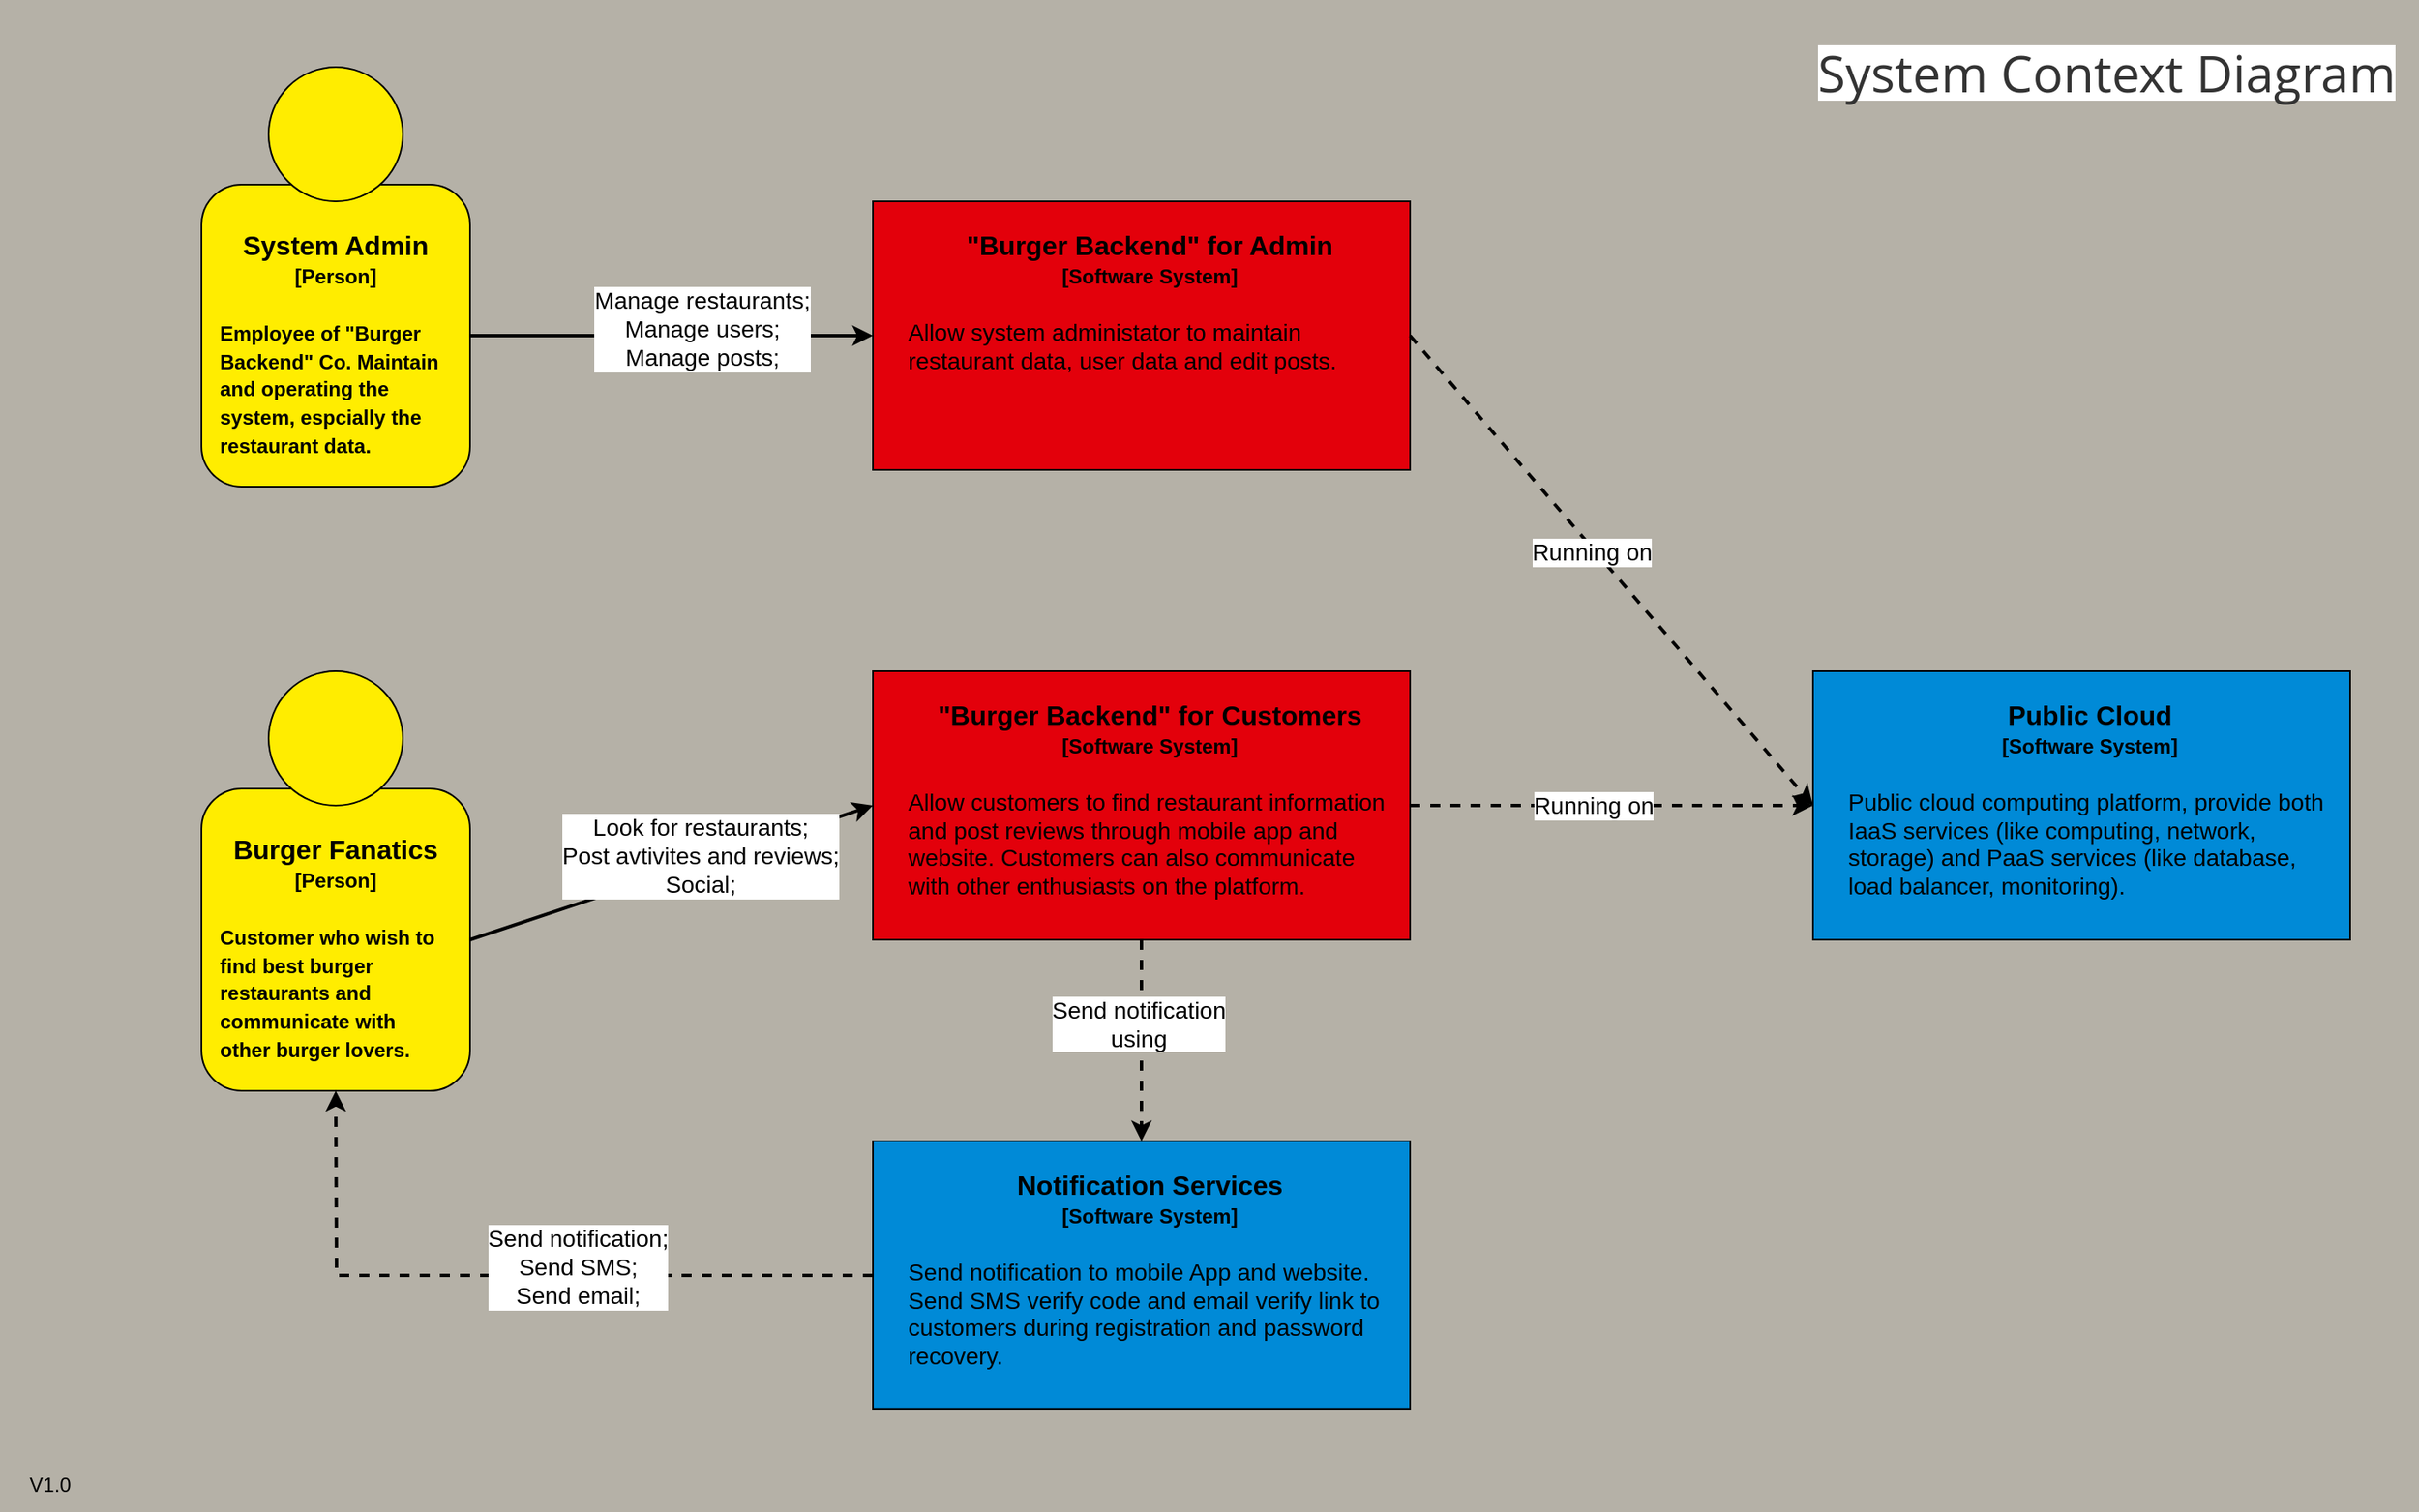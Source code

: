 <mxfile version="18.0.1" type="device"><diagram id="9zA4LoZPfYaX7jBFmIGM" name="第 1 页"><mxGraphModel dx="1422" dy="865" grid="1" gridSize="10" guides="1" tooltips="1" connect="1" arrows="1" fold="1" page="1" pageScale="1" pageWidth="1600" pageHeight="900" background="#B5B1A7" math="0" shadow="0"><root><mxCell id="0"/><mxCell id="1" parent="0"/><mxCell id="Gh7ZazyBnMjU0kyU8HRh-7" value="" style="group" parent="1" vertex="1" connectable="0"><mxGeometry x="120" y="400" width="160" height="250" as="geometry"/></mxCell><mxCell id="Gh7ZazyBnMjU0kyU8HRh-2" value="" style="rounded=1;whiteSpace=wrap;html=1;fillColor=#ffed00;" parent="Gh7ZazyBnMjU0kyU8HRh-7" vertex="1"><mxGeometry y="70" width="160" height="180" as="geometry"/></mxCell><mxCell id="Gh7ZazyBnMjU0kyU8HRh-3" value="&lt;font style=&quot;font-size: 16px;&quot;&gt;Burger Fanatics&lt;br&gt;&lt;/font&gt;&lt;font style=&quot;&quot;&gt;&lt;font style=&quot;font-size: 12px;&quot;&gt;[Person]&lt;/font&gt;&lt;br&gt;&lt;br&gt;&lt;div style=&quot;text-align: left;&quot;&gt;&lt;span style=&quot;background-color: initial;&quot;&gt;&lt;font style=&quot;font-size: 12px;&quot;&gt;Customer who wish to find best burger restaurants and communicate with other burger lovers.&lt;/font&gt;&lt;/span&gt;&lt;/div&gt;&lt;/font&gt;" style="text;html=1;strokeColor=none;fillColor=none;align=center;verticalAlign=top;whiteSpace=wrap;rounded=0;fontColor=#000000;fontStyle=1;fontSize=14;" parent="Gh7ZazyBnMjU0kyU8HRh-7" vertex="1"><mxGeometry x="10" y="90" width="140" height="150" as="geometry"/></mxCell><mxCell id="Gh7ZazyBnMjU0kyU8HRh-1" value="" style="ellipse;whiteSpace=wrap;html=1;aspect=fixed;fillColor=#ffed00;" parent="Gh7ZazyBnMjU0kyU8HRh-7" vertex="1"><mxGeometry x="40" width="80" height="80" as="geometry"/></mxCell><mxCell id="Gh7ZazyBnMjU0kyU8HRh-8" value="" style="group" parent="1" vertex="1" connectable="0"><mxGeometry x="120" y="40" width="160" height="250" as="geometry"/></mxCell><mxCell id="Gh7ZazyBnMjU0kyU8HRh-9" value="" style="rounded=1;whiteSpace=wrap;html=1;fillColor=#ffed00;" parent="Gh7ZazyBnMjU0kyU8HRh-8" vertex="1"><mxGeometry y="70" width="160" height="180" as="geometry"/></mxCell><mxCell id="Gh7ZazyBnMjU0kyU8HRh-10" value="&lt;font style=&quot;font-size: 16px;&quot;&gt;System Admin&lt;br&gt;&lt;/font&gt;&lt;font style=&quot;&quot;&gt;&lt;font style=&quot;font-size: 12px;&quot;&gt;[Person]&lt;/font&gt;&lt;br&gt;&lt;br&gt;&lt;div style=&quot;text-align: left;&quot;&gt;&lt;span style=&quot;background-color: initial;&quot;&gt;&lt;font style=&quot;font-size: 12px;&quot;&gt;Employee of &quot;Burger Backend&quot; Co. Maintain and operating the system, espcially the restaurant data.&lt;/font&gt;&lt;/span&gt;&lt;/div&gt;&lt;/font&gt;" style="text;html=1;strokeColor=none;fillColor=none;align=center;verticalAlign=top;whiteSpace=wrap;rounded=0;fontColor=#000000;fontStyle=1;fontSize=14;" parent="Gh7ZazyBnMjU0kyU8HRh-8" vertex="1"><mxGeometry x="10" y="90" width="140" height="150" as="geometry"/></mxCell><mxCell id="Gh7ZazyBnMjU0kyU8HRh-11" value="" style="ellipse;whiteSpace=wrap;html=1;aspect=fixed;fillColor=#ffed00;" parent="Gh7ZazyBnMjU0kyU8HRh-8" vertex="1"><mxGeometry x="40" width="80" height="80" as="geometry"/></mxCell><mxCell id="Gh7ZazyBnMjU0kyU8HRh-15" value="" style="group" parent="1" vertex="1" connectable="0"><mxGeometry x="520" y="400" width="320" height="160" as="geometry"/></mxCell><mxCell id="Gh7ZazyBnMjU0kyU8HRh-13" value="" style="rounded=0;whiteSpace=wrap;html=1;fontSize=12;fontColor=#FFFFFF;fillColor=#e3000b;" parent="Gh7ZazyBnMjU0kyU8HRh-15" vertex="1"><mxGeometry width="320" height="160" as="geometry"/></mxCell><mxCell id="Gh7ZazyBnMjU0kyU8HRh-14" value="&lt;font style=&quot;font-size: 16px;&quot;&gt;&quot;Burger Backend&quot; for Customers&lt;br&gt;&lt;/font&gt;&lt;font style=&quot;&quot;&gt;&lt;font style=&quot;font-size: 12px;&quot;&gt;[Software System]&lt;/font&gt;&lt;br&gt;&lt;br&gt;&lt;div style=&quot;text-align: left;&quot;&gt;&lt;span style=&quot;font-weight: normal;&quot;&gt;Allow customers to find restaurant information and post reviews through mobile app and website. Customers can also communicate with other enthusiasts on the platform.&lt;/span&gt;&lt;br&gt;&lt;/div&gt;&lt;/font&gt;" style="text;html=1;strokeColor=none;fillColor=none;align=center;verticalAlign=top;whiteSpace=wrap;rounded=0;fontColor=#000000;fontStyle=1;fontSize=14;" parent="Gh7ZazyBnMjU0kyU8HRh-15" vertex="1"><mxGeometry x="20" y="10" width="290" height="140" as="geometry"/></mxCell><mxCell id="Gh7ZazyBnMjU0kyU8HRh-16" value="" style="group" parent="1" vertex="1" connectable="0"><mxGeometry x="520" y="120" width="320" height="160" as="geometry"/></mxCell><mxCell id="Gh7ZazyBnMjU0kyU8HRh-17" value="" style="rounded=0;whiteSpace=wrap;html=1;fontSize=12;fontColor=#FFFFFF;fillColor=#e3000b;" parent="Gh7ZazyBnMjU0kyU8HRh-16" vertex="1"><mxGeometry width="320" height="160" as="geometry"/></mxCell><mxCell id="Gh7ZazyBnMjU0kyU8HRh-18" value="&lt;font style=&quot;font-size: 16px;&quot;&gt;&quot;Burger Backend&quot; for Admin&lt;br&gt;&lt;/font&gt;&lt;font style=&quot;&quot;&gt;&lt;font style=&quot;font-size: 12px;&quot;&gt;[Software System]&lt;/font&gt;&lt;br&gt;&lt;br&gt;&lt;div style=&quot;text-align: left;&quot;&gt;&lt;span style=&quot;font-weight: normal;&quot;&gt;Allow system administator to maintain restaurant &lt;/span&gt;&lt;span style=&quot;font-weight: normal;&quot;&gt;data, user data and edit posts.&lt;/span&gt;&lt;br&gt;&lt;/div&gt;&lt;/font&gt;" style="text;html=1;strokeColor=none;fillColor=none;align=center;verticalAlign=top;whiteSpace=wrap;rounded=0;fontColor=#000000;fontStyle=1;fontSize=14;" parent="Gh7ZazyBnMjU0kyU8HRh-16" vertex="1"><mxGeometry x="20" y="10" width="290" height="140" as="geometry"/></mxCell><mxCell id="Gh7ZazyBnMjU0kyU8HRh-19" value="" style="group" parent="1" vertex="1" connectable="0"><mxGeometry x="520" y="680" width="320" height="160" as="geometry"/></mxCell><mxCell id="Gh7ZazyBnMjU0kyU8HRh-20" value="" style="rounded=0;whiteSpace=wrap;html=1;fontSize=12;fontColor=#FFFFFF;fillColor=#008AD7;" parent="Gh7ZazyBnMjU0kyU8HRh-19" vertex="1"><mxGeometry width="320" height="160" as="geometry"/></mxCell><mxCell id="Gh7ZazyBnMjU0kyU8HRh-21" value="&lt;font style=&quot;font-size: 16px;&quot;&gt;Notification Services&lt;br&gt;&lt;/font&gt;&lt;font style=&quot;&quot;&gt;&lt;font style=&quot;font-size: 12px;&quot;&gt;[Software System]&lt;/font&gt;&lt;br&gt;&lt;br&gt;&lt;div style=&quot;text-align: left;&quot;&gt;&lt;span style=&quot;font-weight: normal;&quot;&gt;Send notification to mobile App and website. Send SMS verify code and email verify link to customers during registration and password recovery.&lt;/span&gt;&lt;br&gt;&lt;/div&gt;&lt;/font&gt;" style="text;html=1;strokeColor=none;fillColor=none;align=center;verticalAlign=top;whiteSpace=wrap;rounded=0;fontColor=#000000;fontStyle=1;fontSize=14;" parent="Gh7ZazyBnMjU0kyU8HRh-19" vertex="1"><mxGeometry x="20" y="10" width="290" height="140" as="geometry"/></mxCell><mxCell id="Gh7ZazyBnMjU0kyU8HRh-22" value="" style="group" parent="1" vertex="1" connectable="0"><mxGeometry x="1080" y="400" width="320" height="160" as="geometry"/></mxCell><mxCell id="Gh7ZazyBnMjU0kyU8HRh-23" value="" style="rounded=0;whiteSpace=wrap;html=1;fontSize=12;fontColor=#FFFFFF;fillColor=#008AD7;" parent="Gh7ZazyBnMjU0kyU8HRh-22" vertex="1"><mxGeometry width="320" height="160" as="geometry"/></mxCell><mxCell id="Gh7ZazyBnMjU0kyU8HRh-24" value="&lt;font style=&quot;font-size: 16px;&quot;&gt;Public Cloud&lt;br&gt;&lt;/font&gt;&lt;font style=&quot;&quot;&gt;&lt;font style=&quot;font-size: 12px;&quot;&gt;[Software System]&lt;/font&gt;&lt;br&gt;&lt;br&gt;&lt;div style=&quot;text-align: left;&quot;&gt;&lt;span style=&quot;font-weight: normal;&quot;&gt;Public cloud computing platform, provide both IaaS services (like computing, network, storage) and PaaS services (like database, load balancer, monitoring).&lt;/span&gt;&lt;br&gt;&lt;/div&gt;&lt;/font&gt;" style="text;html=1;strokeColor=none;fillColor=none;align=center;verticalAlign=top;whiteSpace=wrap;rounded=0;fontColor=#000000;fontStyle=1;fontSize=14;" parent="Gh7ZazyBnMjU0kyU8HRh-22" vertex="1"><mxGeometry x="20" y="10" width="290" height="140" as="geometry"/></mxCell><mxCell id="Gh7ZazyBnMjU0kyU8HRh-25" value="" style="endArrow=classic;html=1;rounded=0;fontSize=12;fontColor=#000000;strokeWidth=2;exitX=1;exitY=0.5;exitDx=0;exitDy=0;entryX=0;entryY=0.5;entryDx=0;entryDy=0;" parent="1" source="Gh7ZazyBnMjU0kyU8HRh-2" target="Gh7ZazyBnMjU0kyU8HRh-13" edge="1"><mxGeometry width="50" height="50" relative="1" as="geometry"><mxPoint x="290" y="200" as="sourcePoint"/><mxPoint x="510" y="200" as="targetPoint"/></mxGeometry></mxCell><mxCell id="Gh7ZazyBnMjU0kyU8HRh-26" value="Look for restaurants;&lt;br&gt;Post avtivites and reviews;&lt;br&gt;Social;" style="edgeLabel;html=1;align=center;verticalAlign=middle;resizable=0;points=[];fontSize=14;fontColor=#000000;" parent="Gh7ZazyBnMjU0kyU8HRh-25" vertex="1" connectable="0"><mxGeometry x="0.15" y="4" relative="1" as="geometry"><mxPoint as="offset"/></mxGeometry></mxCell><mxCell id="Gh7ZazyBnMjU0kyU8HRh-29" style="edgeStyle=orthogonalEdgeStyle;rounded=0;orthogonalLoop=1;jettySize=auto;html=1;fontSize=14;fontColor=#000000;strokeWidth=2;dashed=1;" parent="1" source="Gh7ZazyBnMjU0kyU8HRh-20" edge="1"><mxGeometry relative="1" as="geometry"><mxPoint x="200" y="650" as="targetPoint"/></mxGeometry></mxCell><mxCell id="Gh7ZazyBnMjU0kyU8HRh-30" value="Send notification;&lt;br&gt;Send SMS;&lt;br&gt;Send email;" style="edgeLabel;html=1;align=center;verticalAlign=middle;resizable=0;points=[];fontSize=14;fontColor=#000000;" parent="Gh7ZazyBnMjU0kyU8HRh-29" vertex="1" connectable="0"><mxGeometry x="-0.181" y="-5" relative="1" as="geometry"><mxPoint as="offset"/></mxGeometry></mxCell><mxCell id="Gh7ZazyBnMjU0kyU8HRh-34" value="" style="endArrow=classic;html=1;rounded=0;fontSize=12;fontColor=#000000;strokeWidth=2;exitX=1;exitY=0.5;exitDx=0;exitDy=0;" parent="1" target="Gh7ZazyBnMjU0kyU8HRh-17" edge="1"><mxGeometry width="50" height="50" relative="1" as="geometry"><mxPoint x="280" y="200" as="sourcePoint"/><mxPoint x="520" y="120" as="targetPoint"/></mxGeometry></mxCell><mxCell id="Gh7ZazyBnMjU0kyU8HRh-35" value="Manage restaurants;&lt;br&gt;Manage users;&lt;br&gt;Manage posts;" style="edgeLabel;html=1;align=center;verticalAlign=middle;resizable=0;points=[];fontSize=14;fontColor=#000000;" parent="Gh7ZazyBnMjU0kyU8HRh-34" vertex="1" connectable="0"><mxGeometry x="0.15" y="4" relative="1" as="geometry"><mxPoint as="offset"/></mxGeometry></mxCell><mxCell id="Gh7ZazyBnMjU0kyU8HRh-37" value="" style="endArrow=classic;html=1;rounded=0;dashed=1;fontSize=14;fontColor=#000000;strokeWidth=2;exitX=0.5;exitY=1;exitDx=0;exitDy=0;entryX=0.5;entryY=0;entryDx=0;entryDy=0;" parent="1" source="Gh7ZazyBnMjU0kyU8HRh-13" target="Gh7ZazyBnMjU0kyU8HRh-20" edge="1"><mxGeometry width="50" height="50" relative="1" as="geometry"><mxPoint x="690" y="450" as="sourcePoint"/><mxPoint x="740" y="400" as="targetPoint"/></mxGeometry></mxCell><mxCell id="Gh7ZazyBnMjU0kyU8HRh-38" value="Send notification &lt;br&gt;using" style="edgeLabel;html=1;align=center;verticalAlign=middle;resizable=0;points=[];fontSize=14;fontColor=#000000;" parent="Gh7ZazyBnMjU0kyU8HRh-37" vertex="1" connectable="0"><mxGeometry x="-0.167" y="-2" relative="1" as="geometry"><mxPoint as="offset"/></mxGeometry></mxCell><mxCell id="Gh7ZazyBnMjU0kyU8HRh-39" value="" style="endArrow=classic;html=1;rounded=0;dashed=1;fontSize=14;fontColor=#000000;strokeWidth=2;entryX=0;entryY=0.5;entryDx=0;entryDy=0;exitX=1;exitY=0.5;exitDx=0;exitDy=0;" parent="1" source="Gh7ZazyBnMjU0kyU8HRh-17" target="Gh7ZazyBnMjU0kyU8HRh-23" edge="1"><mxGeometry width="50" height="50" relative="1" as="geometry"><mxPoint x="840" y="200" as="sourcePoint"/><mxPoint x="910" y="330" as="targetPoint"/></mxGeometry></mxCell><mxCell id="Gh7ZazyBnMjU0kyU8HRh-40" value="Running on" style="edgeLabel;html=1;align=center;verticalAlign=middle;resizable=0;points=[];fontSize=14;fontColor=#000000;" parent="Gh7ZazyBnMjU0kyU8HRh-39" vertex="1" connectable="0"><mxGeometry x="-0.092" y="-1" relative="1" as="geometry"><mxPoint y="1" as="offset"/></mxGeometry></mxCell><mxCell id="Gh7ZazyBnMjU0kyU8HRh-41" value="" style="endArrow=classic;html=1;rounded=0;dashed=1;fontSize=14;fontColor=#000000;strokeWidth=2;exitX=1;exitY=0.5;exitDx=0;exitDy=0;entryX=0;entryY=0.5;entryDx=0;entryDy=0;" parent="1" source="Gh7ZazyBnMjU0kyU8HRh-13" target="Gh7ZazyBnMjU0kyU8HRh-23" edge="1"><mxGeometry width="50" height="50" relative="1" as="geometry"><mxPoint x="850" y="210" as="sourcePoint"/><mxPoint x="1050" y="470" as="targetPoint"/></mxGeometry></mxCell><mxCell id="Gh7ZazyBnMjU0kyU8HRh-42" value="Running on" style="edgeLabel;html=1;align=center;verticalAlign=middle;resizable=0;points=[];fontSize=14;fontColor=#000000;" parent="Gh7ZazyBnMjU0kyU8HRh-41" vertex="1" connectable="0"><mxGeometry x="-0.092" y="-1" relative="1" as="geometry"><mxPoint y="-1" as="offset"/></mxGeometry></mxCell><mxCell id="Gh7ZazyBnMjU0kyU8HRh-43" value="&lt;h3 style=&quot;box-sizing: border-box; font-family: &amp;quot;Open Sans&amp;quot;, sans-serif; font-weight: normal; line-height: 1.1; color: rgb(51, 51, 51); margin-top: 20px; margin-bottom: 15px; font-size: 30px; text-align: start; background-color: rgb(255, 255, 255);&quot;&gt;System Context Diagram&lt;/h3&gt;" style="text;html=1;strokeColor=none;fillColor=none;align=center;verticalAlign=middle;whiteSpace=wrap;rounded=0;fontSize=14;fontColor=#000000;" parent="1" vertex="1"><mxGeometry x="1070" width="370" height="80" as="geometry"/></mxCell><mxCell id="4-92Vxzivx-NGvIhC1LX-1" value="V1.0" style="text;html=1;strokeColor=none;fillColor=none;align=center;verticalAlign=middle;whiteSpace=wrap;rounded=0;" parent="1" vertex="1"><mxGeometry y="870" width="60" height="30" as="geometry"/></mxCell></root></mxGraphModel></diagram></mxfile>
